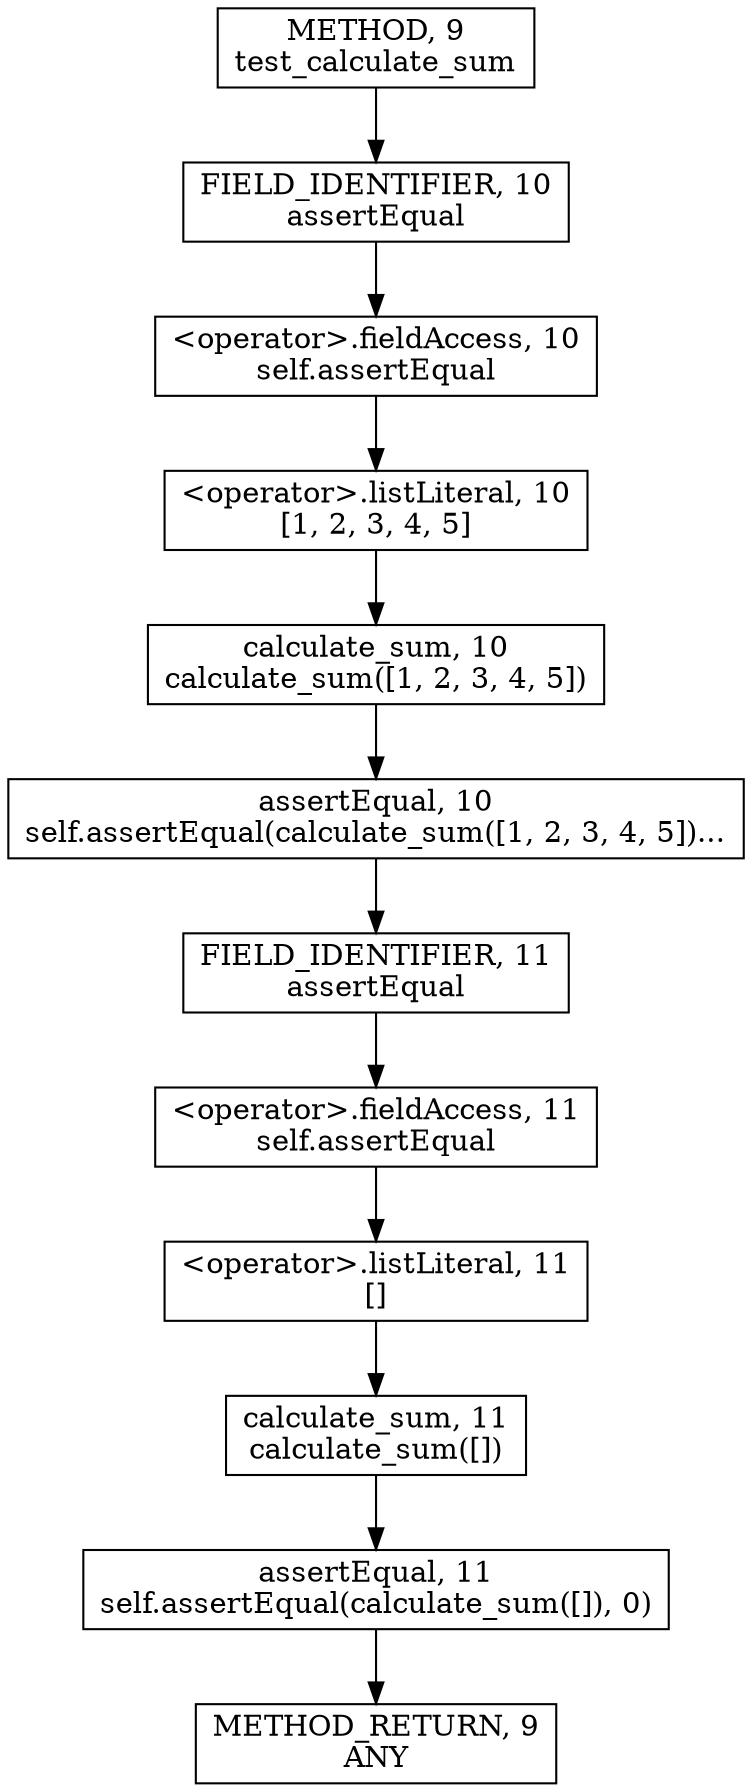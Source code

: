 digraph "test_calculate_sum" {  
node [shape="rect"];  
"30064771321" [label = <assertEqual, 10<BR/>self.assertEqual(calculate_sum([1, 2, 3, 4, 5])...> ]
"30064771325" [label = <assertEqual, 11<BR/>self.assertEqual(calculate_sum([]), 0)> ]
"30064771320" [label = <&lt;operator&gt;.fieldAccess, 10<BR/>self.assertEqual> ]
"30064771319" [label = <calculate_sum, 10<BR/>calculate_sum([1, 2, 3, 4, 5])> ]
"30064771324" [label = <&lt;operator&gt;.fieldAccess, 11<BR/>self.assertEqual> ]
"30064771323" [label = <calculate_sum, 11<BR/>calculate_sum([])> ]
"55834574873" [label = <FIELD_IDENTIFIER, 10<BR/>assertEqual> ]
"30064771318" [label = <&lt;operator&gt;.listLiteral, 10<BR/>[1, 2, 3, 4, 5]> ]
"55834574874" [label = <FIELD_IDENTIFIER, 11<BR/>assertEqual> ]
"30064771322" [label = <&lt;operator&gt;.listLiteral, 11<BR/>[]> ]
"111669149726" [label = <METHOD, 9<BR/>test_calculate_sum> ]
"128849018910" [label = <METHOD_RETURN, 9<BR/>ANY> ]
  "30064771321" -> "55834574874" 
  "30064771325" -> "128849018910" 
  "30064771320" -> "30064771318" 
  "30064771319" -> "30064771321" 
  "30064771324" -> "30064771322" 
  "30064771323" -> "30064771325" 
  "55834574873" -> "30064771320" 
  "30064771318" -> "30064771319" 
  "55834574874" -> "30064771324" 
  "30064771322" -> "30064771323" 
  "111669149726" -> "55834574873" 
}
